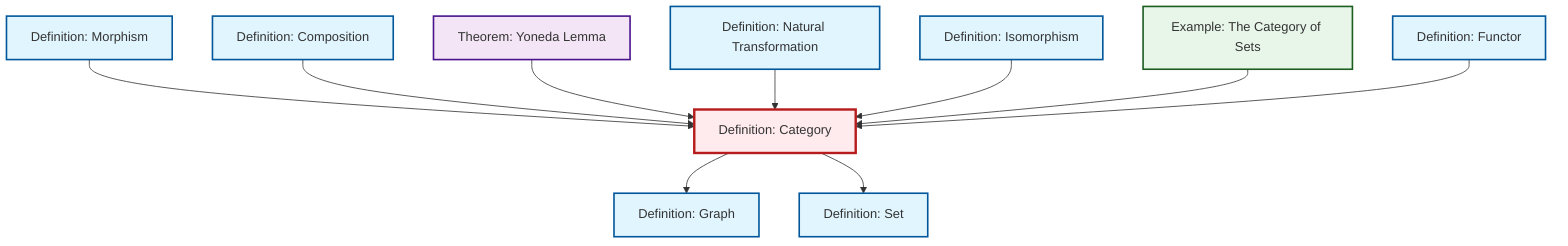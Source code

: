 graph TD
    classDef definition fill:#e1f5fe,stroke:#01579b,stroke-width:2px
    classDef theorem fill:#f3e5f5,stroke:#4a148c,stroke-width:2px
    classDef axiom fill:#fff3e0,stroke:#e65100,stroke-width:2px
    classDef example fill:#e8f5e9,stroke:#1b5e20,stroke-width:2px
    classDef current fill:#ffebee,stroke:#b71c1c,stroke-width:3px
    def-category["Definition: Category"]:::definition
    def-composition["Definition: Composition"]:::definition
    def-isomorphism["Definition: Isomorphism"]:::definition
    def-graph["Definition: Graph"]:::definition
    thm-yoneda["Theorem: Yoneda Lemma"]:::theorem
    ex-set-category["Example: The Category of Sets"]:::example
    def-natural-transformation["Definition: Natural Transformation"]:::definition
    def-functor["Definition: Functor"]:::definition
    def-set["Definition: Set"]:::definition
    def-morphism["Definition: Morphism"]:::definition
    def-morphism --> def-category
    def-composition --> def-category
    thm-yoneda --> def-category
    def-natural-transformation --> def-category
    def-category --> def-graph
    def-isomorphism --> def-category
    def-category --> def-set
    ex-set-category --> def-category
    def-functor --> def-category
    class def-category current
